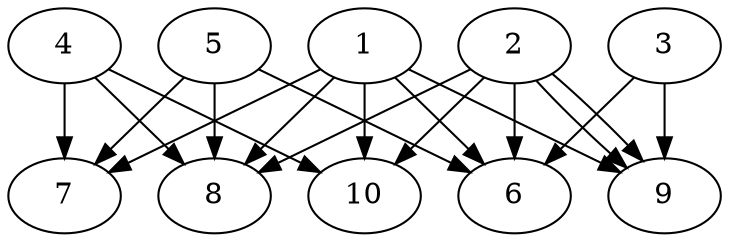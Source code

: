 // DAG automatically generated by daggen at Tue Aug  6 16:21:19 2019
// ./daggen --dot -n 10 --ccr 0.5 --fat 0.8 --regular 0.5 --density 0.8 --mindata 5242880 --maxdata 52428800 
digraph G {
  1 [size="52865024", alpha="0.17", expect_size="26432512"] 
  1 -> 6 [size ="26432512"]
  1 -> 7 [size ="26432512"]
  1 -> 8 [size ="26432512"]
  1 -> 9 [size ="26432512"]
  1 -> 10 [size ="26432512"]
  2 [size="68333568", alpha="0.08", expect_size="34166784"] 
  2 -> 6 [size ="34166784"]
  2 -> 8 [size ="34166784"]
  2 -> 9 [size ="34166784"]
  2 -> 9 [size ="34166784"]
  2 -> 10 [size ="34166784"]
  3 [size="79927296", alpha="0.16", expect_size="39963648"] 
  3 -> 6 [size ="39963648"]
  3 -> 9 [size ="39963648"]
  4 [size="40990720", alpha="0.08", expect_size="20495360"] 
  4 -> 7 [size ="20495360"]
  4 -> 8 [size ="20495360"]
  4 -> 10 [size ="20495360"]
  5 [size="32868352", alpha="0.07", expect_size="16434176"] 
  5 -> 6 [size ="16434176"]
  5 -> 7 [size ="16434176"]
  5 -> 8 [size ="16434176"]
  6 [size="40400896", alpha="0.04", expect_size="20200448"] 
  7 [size="83236864", alpha="0.16", expect_size="41618432"] 
  8 [size="47368192", alpha="0.17", expect_size="23684096"] 
  9 [size="42321920", alpha="0.02", expect_size="21160960"] 
  10 [size="48367616", alpha="0.12", expect_size="24183808"] 
}
